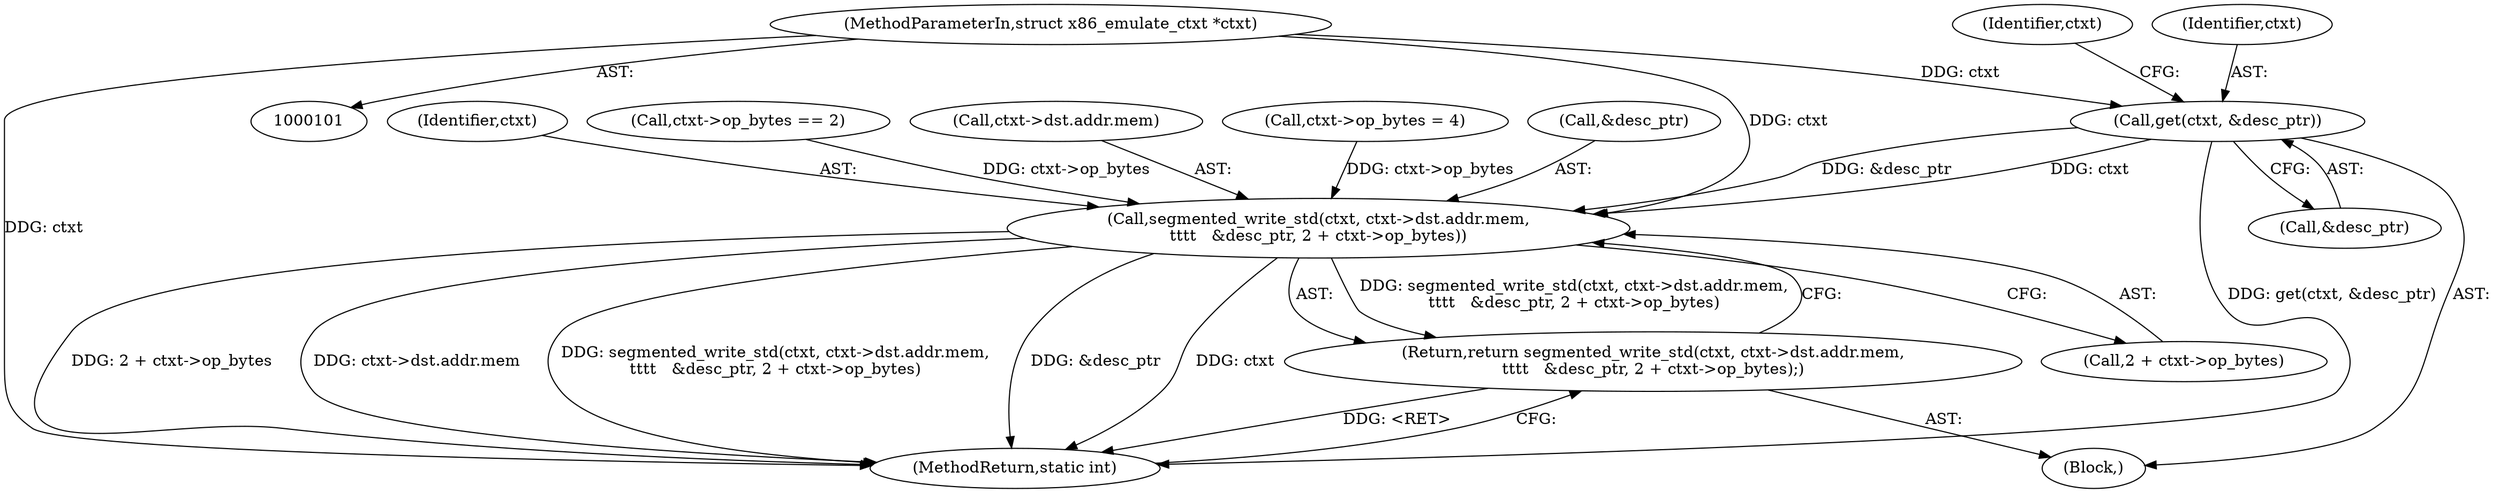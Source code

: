digraph "0_linux_129a72a0d3c8e139a04512325384fe5ac119e74d_1@pointer" {
"1000102" [label="(MethodParameterIn,struct x86_emulate_ctxt *ctxt)"];
"1000117" [label="(Call,get(ctxt, &desc_ptr))"];
"1000146" [label="(Call,segmented_write_std(ctxt, ctxt->dst.addr.mem,\n\t\t\t\t   &desc_ptr, 2 + ctxt->op_bytes))"];
"1000145" [label="(Return,return segmented_write_std(ctxt, ctxt->dst.addr.mem,\n\t\t\t\t   &desc_ptr, 2 + ctxt->op_bytes);)"];
"1000162" [label="(MethodReturn,static int)"];
"1000104" [label="(Block,)"];
"1000157" [label="(Call,2 + ctxt->op_bytes)"];
"1000117" [label="(Call,get(ctxt, &desc_ptr))"];
"1000147" [label="(Identifier,ctxt)"];
"1000124" [label="(Identifier,ctxt)"];
"1000122" [label="(Call,ctxt->op_bytes == 2)"];
"1000145" [label="(Return,return segmented_write_std(ctxt, ctxt->dst.addr.mem,\n\t\t\t\t   &desc_ptr, 2 + ctxt->op_bytes);)"];
"1000148" [label="(Call,ctxt->dst.addr.mem)"];
"1000146" [label="(Call,segmented_write_std(ctxt, ctxt->dst.addr.mem,\n\t\t\t\t   &desc_ptr, 2 + ctxt->op_bytes))"];
"1000118" [label="(Identifier,ctxt)"];
"1000102" [label="(MethodParameterIn,struct x86_emulate_ctxt *ctxt)"];
"1000119" [label="(Call,&desc_ptr)"];
"1000128" [label="(Call,ctxt->op_bytes = 4)"];
"1000155" [label="(Call,&desc_ptr)"];
"1000102" -> "1000101"  [label="AST: "];
"1000102" -> "1000162"  [label="DDG: ctxt"];
"1000102" -> "1000117"  [label="DDG: ctxt"];
"1000102" -> "1000146"  [label="DDG: ctxt"];
"1000117" -> "1000104"  [label="AST: "];
"1000117" -> "1000119"  [label="CFG: "];
"1000118" -> "1000117"  [label="AST: "];
"1000119" -> "1000117"  [label="AST: "];
"1000124" -> "1000117"  [label="CFG: "];
"1000117" -> "1000162"  [label="DDG: get(ctxt, &desc_ptr)"];
"1000117" -> "1000146"  [label="DDG: ctxt"];
"1000117" -> "1000146"  [label="DDG: &desc_ptr"];
"1000146" -> "1000145"  [label="AST: "];
"1000146" -> "1000157"  [label="CFG: "];
"1000147" -> "1000146"  [label="AST: "];
"1000148" -> "1000146"  [label="AST: "];
"1000155" -> "1000146"  [label="AST: "];
"1000157" -> "1000146"  [label="AST: "];
"1000145" -> "1000146"  [label="CFG: "];
"1000146" -> "1000162"  [label="DDG: 2 + ctxt->op_bytes"];
"1000146" -> "1000162"  [label="DDG: ctxt->dst.addr.mem"];
"1000146" -> "1000162"  [label="DDG: segmented_write_std(ctxt, ctxt->dst.addr.mem,\n\t\t\t\t   &desc_ptr, 2 + ctxt->op_bytes)"];
"1000146" -> "1000162"  [label="DDG: &desc_ptr"];
"1000146" -> "1000162"  [label="DDG: ctxt"];
"1000146" -> "1000145"  [label="DDG: segmented_write_std(ctxt, ctxt->dst.addr.mem,\n\t\t\t\t   &desc_ptr, 2 + ctxt->op_bytes)"];
"1000122" -> "1000146"  [label="DDG: ctxt->op_bytes"];
"1000128" -> "1000146"  [label="DDG: ctxt->op_bytes"];
"1000145" -> "1000104"  [label="AST: "];
"1000162" -> "1000145"  [label="CFG: "];
"1000145" -> "1000162"  [label="DDG: <RET>"];
}

